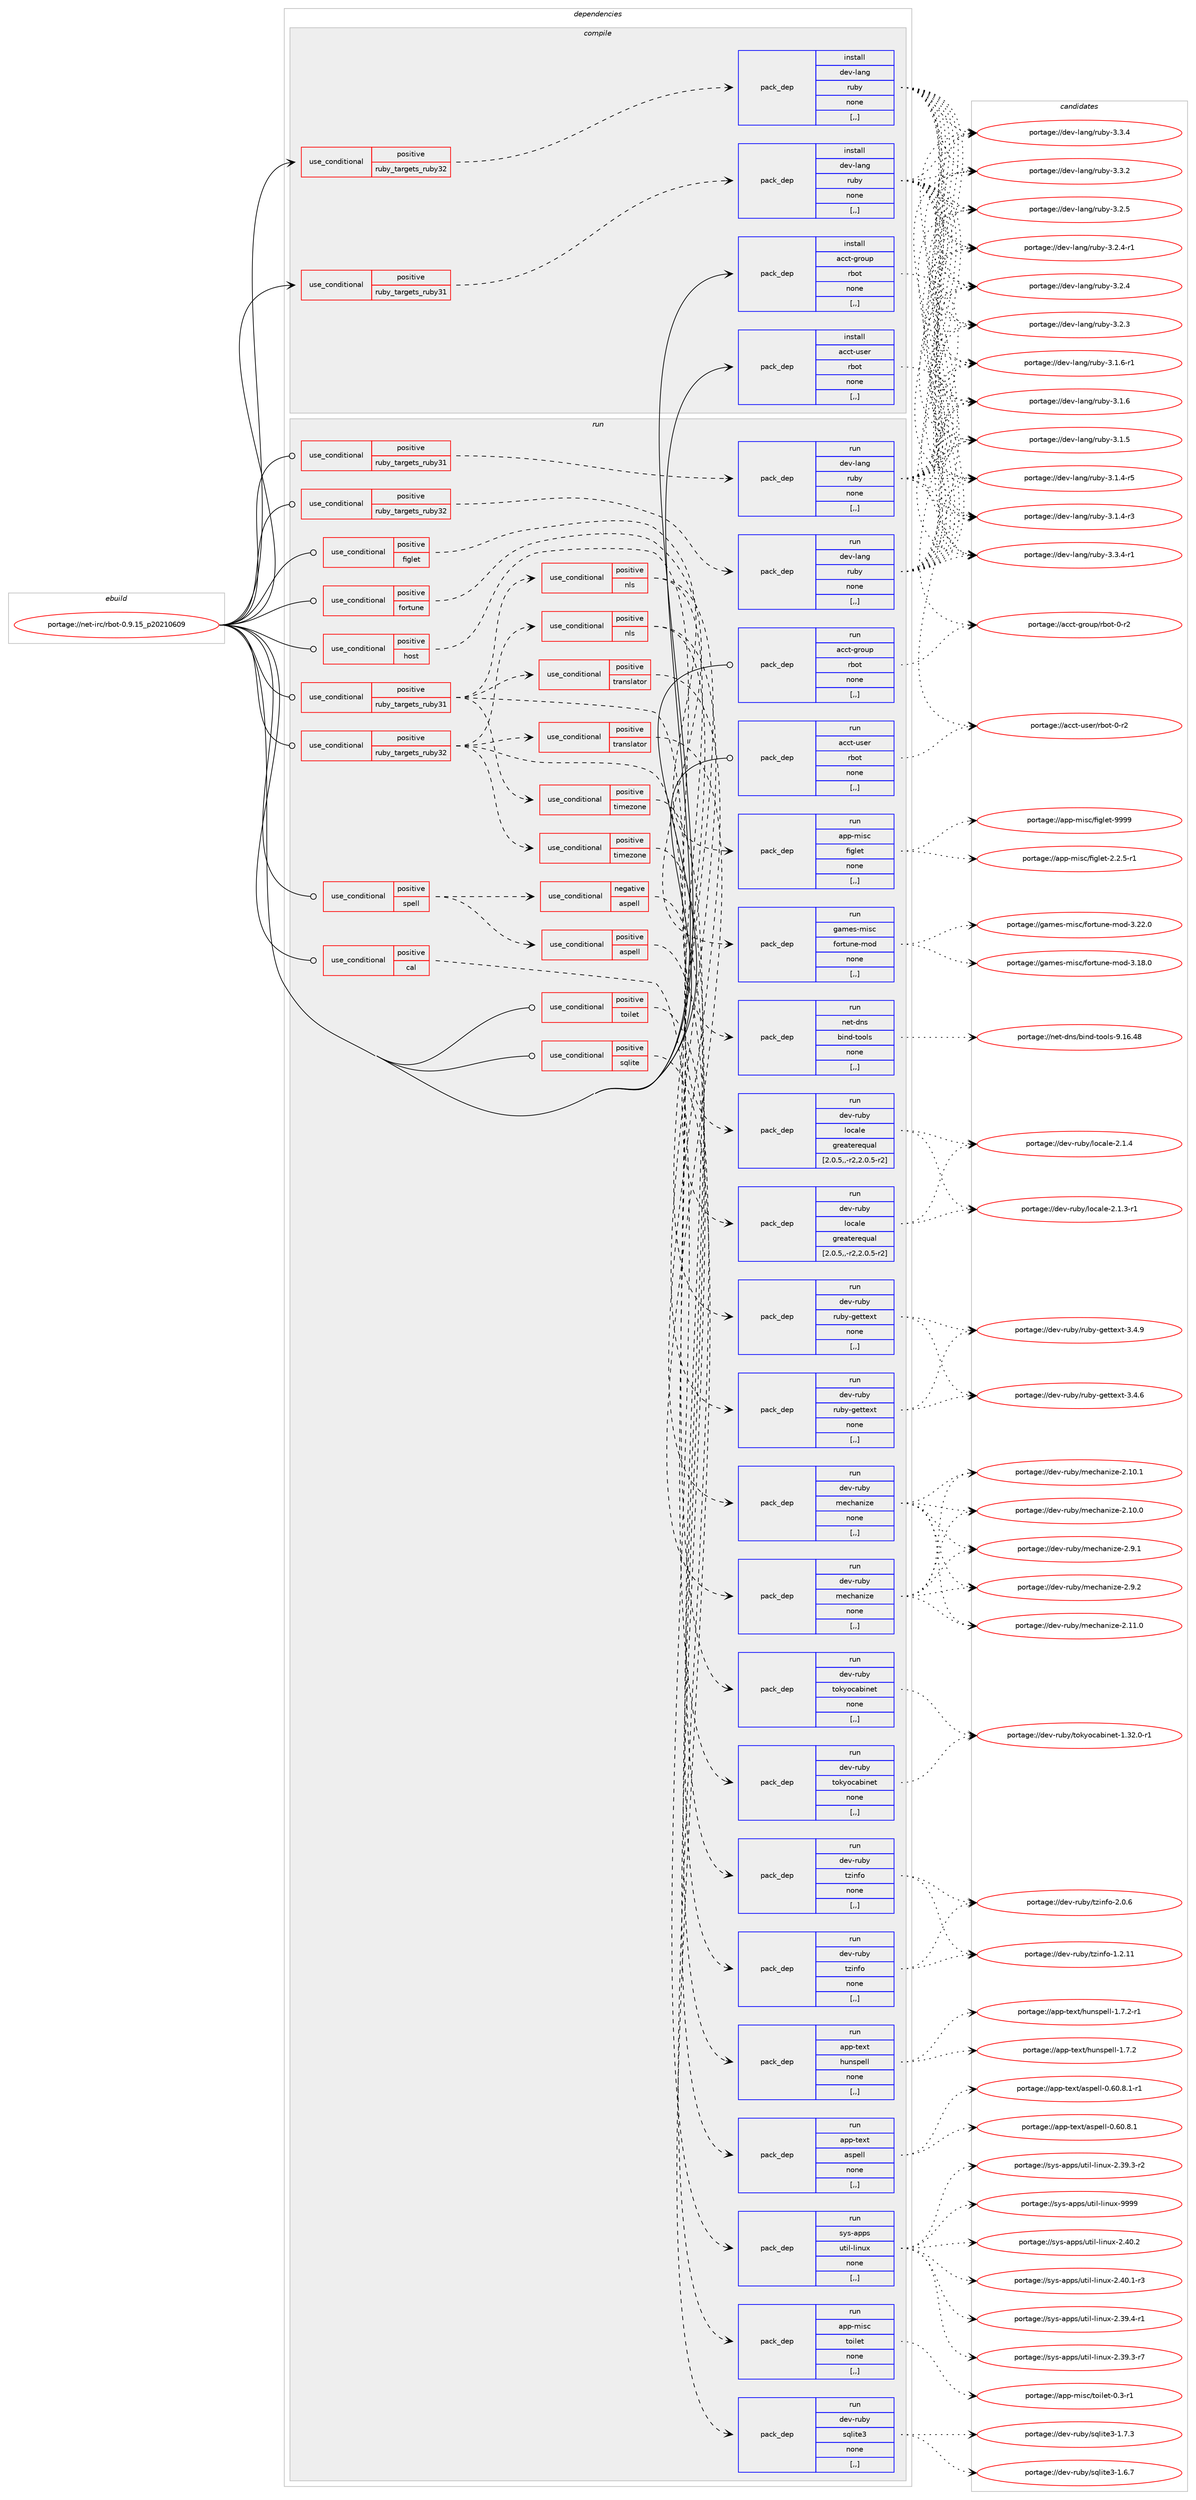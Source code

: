 digraph prolog {

# *************
# Graph options
# *************

newrank=true;
concentrate=true;
compound=true;
graph [rankdir=LR,fontname=Helvetica,fontsize=10,ranksep=1.5];#, ranksep=2.5, nodesep=0.2];
edge  [arrowhead=vee];
node  [fontname=Helvetica,fontsize=10];

# **********
# The ebuild
# **********

subgraph cluster_leftcol {
color=gray;
label=<<i>ebuild</i>>;
id [label="portage://net-irc/rbot-0.9.15_p20210609", color=red, width=4, href="../net-irc/rbot-0.9.15_p20210609.svg"];
}

# ****************
# The dependencies
# ****************

subgraph cluster_midcol {
color=gray;
label=<<i>dependencies</i>>;
subgraph cluster_compile {
fillcolor="#eeeeee";
style=filled;
label=<<i>compile</i>>;
subgraph cond92748 {
dependency356652 [label=<<TABLE BORDER="0" CELLBORDER="1" CELLSPACING="0" CELLPADDING="4"><TR><TD ROWSPAN="3" CELLPADDING="10">use_conditional</TD></TR><TR><TD>positive</TD></TR><TR><TD>ruby_targets_ruby31</TD></TR></TABLE>>, shape=none, color=red];
subgraph pack261275 {
dependency356653 [label=<<TABLE BORDER="0" CELLBORDER="1" CELLSPACING="0" CELLPADDING="4" WIDTH="220"><TR><TD ROWSPAN="6" CELLPADDING="30">pack_dep</TD></TR><TR><TD WIDTH="110">install</TD></TR><TR><TD>dev-lang</TD></TR><TR><TD>ruby</TD></TR><TR><TD>none</TD></TR><TR><TD>[,,]</TD></TR></TABLE>>, shape=none, color=blue];
}
dependency356652:e -> dependency356653:w [weight=20,style="dashed",arrowhead="vee"];
}
id:e -> dependency356652:w [weight=20,style="solid",arrowhead="vee"];
subgraph cond92749 {
dependency356654 [label=<<TABLE BORDER="0" CELLBORDER="1" CELLSPACING="0" CELLPADDING="4"><TR><TD ROWSPAN="3" CELLPADDING="10">use_conditional</TD></TR><TR><TD>positive</TD></TR><TR><TD>ruby_targets_ruby32</TD></TR></TABLE>>, shape=none, color=red];
subgraph pack261276 {
dependency356655 [label=<<TABLE BORDER="0" CELLBORDER="1" CELLSPACING="0" CELLPADDING="4" WIDTH="220"><TR><TD ROWSPAN="6" CELLPADDING="30">pack_dep</TD></TR><TR><TD WIDTH="110">install</TD></TR><TR><TD>dev-lang</TD></TR><TR><TD>ruby</TD></TR><TR><TD>none</TD></TR><TR><TD>[,,]</TD></TR></TABLE>>, shape=none, color=blue];
}
dependency356654:e -> dependency356655:w [weight=20,style="dashed",arrowhead="vee"];
}
id:e -> dependency356654:w [weight=20,style="solid",arrowhead="vee"];
subgraph pack261277 {
dependency356656 [label=<<TABLE BORDER="0" CELLBORDER="1" CELLSPACING="0" CELLPADDING="4" WIDTH="220"><TR><TD ROWSPAN="6" CELLPADDING="30">pack_dep</TD></TR><TR><TD WIDTH="110">install</TD></TR><TR><TD>acct-group</TD></TR><TR><TD>rbot</TD></TR><TR><TD>none</TD></TR><TR><TD>[,,]</TD></TR></TABLE>>, shape=none, color=blue];
}
id:e -> dependency356656:w [weight=20,style="solid",arrowhead="vee"];
subgraph pack261278 {
dependency356657 [label=<<TABLE BORDER="0" CELLBORDER="1" CELLSPACING="0" CELLPADDING="4" WIDTH="220"><TR><TD ROWSPAN="6" CELLPADDING="30">pack_dep</TD></TR><TR><TD WIDTH="110">install</TD></TR><TR><TD>acct-user</TD></TR><TR><TD>rbot</TD></TR><TR><TD>none</TD></TR><TR><TD>[,,]</TD></TR></TABLE>>, shape=none, color=blue];
}
id:e -> dependency356657:w [weight=20,style="solid",arrowhead="vee"];
}
subgraph cluster_compileandrun {
fillcolor="#eeeeee";
style=filled;
label=<<i>compile and run</i>>;
}
subgraph cluster_run {
fillcolor="#eeeeee";
style=filled;
label=<<i>run</i>>;
subgraph cond92750 {
dependency356658 [label=<<TABLE BORDER="0" CELLBORDER="1" CELLSPACING="0" CELLPADDING="4"><TR><TD ROWSPAN="3" CELLPADDING="10">use_conditional</TD></TR><TR><TD>positive</TD></TR><TR><TD>cal</TD></TR></TABLE>>, shape=none, color=red];
subgraph pack261279 {
dependency356659 [label=<<TABLE BORDER="0" CELLBORDER="1" CELLSPACING="0" CELLPADDING="4" WIDTH="220"><TR><TD ROWSPAN="6" CELLPADDING="30">pack_dep</TD></TR><TR><TD WIDTH="110">run</TD></TR><TR><TD>sys-apps</TD></TR><TR><TD>util-linux</TD></TR><TR><TD>none</TD></TR><TR><TD>[,,]</TD></TR></TABLE>>, shape=none, color=blue];
}
dependency356658:e -> dependency356659:w [weight=20,style="dashed",arrowhead="vee"];
}
id:e -> dependency356658:w [weight=20,style="solid",arrowhead="odot"];
subgraph cond92751 {
dependency356660 [label=<<TABLE BORDER="0" CELLBORDER="1" CELLSPACING="0" CELLPADDING="4"><TR><TD ROWSPAN="3" CELLPADDING="10">use_conditional</TD></TR><TR><TD>positive</TD></TR><TR><TD>figlet</TD></TR></TABLE>>, shape=none, color=red];
subgraph pack261280 {
dependency356661 [label=<<TABLE BORDER="0" CELLBORDER="1" CELLSPACING="0" CELLPADDING="4" WIDTH="220"><TR><TD ROWSPAN="6" CELLPADDING="30">pack_dep</TD></TR><TR><TD WIDTH="110">run</TD></TR><TR><TD>app-misc</TD></TR><TR><TD>figlet</TD></TR><TR><TD>none</TD></TR><TR><TD>[,,]</TD></TR></TABLE>>, shape=none, color=blue];
}
dependency356660:e -> dependency356661:w [weight=20,style="dashed",arrowhead="vee"];
}
id:e -> dependency356660:w [weight=20,style="solid",arrowhead="odot"];
subgraph cond92752 {
dependency356662 [label=<<TABLE BORDER="0" CELLBORDER="1" CELLSPACING="0" CELLPADDING="4"><TR><TD ROWSPAN="3" CELLPADDING="10">use_conditional</TD></TR><TR><TD>positive</TD></TR><TR><TD>fortune</TD></TR></TABLE>>, shape=none, color=red];
subgraph pack261281 {
dependency356663 [label=<<TABLE BORDER="0" CELLBORDER="1" CELLSPACING="0" CELLPADDING="4" WIDTH="220"><TR><TD ROWSPAN="6" CELLPADDING="30">pack_dep</TD></TR><TR><TD WIDTH="110">run</TD></TR><TR><TD>games-misc</TD></TR><TR><TD>fortune-mod</TD></TR><TR><TD>none</TD></TR><TR><TD>[,,]</TD></TR></TABLE>>, shape=none, color=blue];
}
dependency356662:e -> dependency356663:w [weight=20,style="dashed",arrowhead="vee"];
}
id:e -> dependency356662:w [weight=20,style="solid",arrowhead="odot"];
subgraph cond92753 {
dependency356664 [label=<<TABLE BORDER="0" CELLBORDER="1" CELLSPACING="0" CELLPADDING="4"><TR><TD ROWSPAN="3" CELLPADDING="10">use_conditional</TD></TR><TR><TD>positive</TD></TR><TR><TD>host</TD></TR></TABLE>>, shape=none, color=red];
subgraph pack261282 {
dependency356665 [label=<<TABLE BORDER="0" CELLBORDER="1" CELLSPACING="0" CELLPADDING="4" WIDTH="220"><TR><TD ROWSPAN="6" CELLPADDING="30">pack_dep</TD></TR><TR><TD WIDTH="110">run</TD></TR><TR><TD>net-dns</TD></TR><TR><TD>bind-tools</TD></TR><TR><TD>none</TD></TR><TR><TD>[,,]</TD></TR></TABLE>>, shape=none, color=blue];
}
dependency356664:e -> dependency356665:w [weight=20,style="dashed",arrowhead="vee"];
}
id:e -> dependency356664:w [weight=20,style="solid",arrowhead="odot"];
subgraph cond92754 {
dependency356666 [label=<<TABLE BORDER="0" CELLBORDER="1" CELLSPACING="0" CELLPADDING="4"><TR><TD ROWSPAN="3" CELLPADDING="10">use_conditional</TD></TR><TR><TD>positive</TD></TR><TR><TD>ruby_targets_ruby31</TD></TR></TABLE>>, shape=none, color=red];
subgraph pack261283 {
dependency356667 [label=<<TABLE BORDER="0" CELLBORDER="1" CELLSPACING="0" CELLPADDING="4" WIDTH="220"><TR><TD ROWSPAN="6" CELLPADDING="30">pack_dep</TD></TR><TR><TD WIDTH="110">run</TD></TR><TR><TD>dev-lang</TD></TR><TR><TD>ruby</TD></TR><TR><TD>none</TD></TR><TR><TD>[,,]</TD></TR></TABLE>>, shape=none, color=blue];
}
dependency356666:e -> dependency356667:w [weight=20,style="dashed",arrowhead="vee"];
}
id:e -> dependency356666:w [weight=20,style="solid",arrowhead="odot"];
subgraph cond92755 {
dependency356668 [label=<<TABLE BORDER="0" CELLBORDER="1" CELLSPACING="0" CELLPADDING="4"><TR><TD ROWSPAN="3" CELLPADDING="10">use_conditional</TD></TR><TR><TD>positive</TD></TR><TR><TD>ruby_targets_ruby31</TD></TR></TABLE>>, shape=none, color=red];
subgraph pack261284 {
dependency356669 [label=<<TABLE BORDER="0" CELLBORDER="1" CELLSPACING="0" CELLPADDING="4" WIDTH="220"><TR><TD ROWSPAN="6" CELLPADDING="30">pack_dep</TD></TR><TR><TD WIDTH="110">run</TD></TR><TR><TD>dev-ruby</TD></TR><TR><TD>tokyocabinet</TD></TR><TR><TD>none</TD></TR><TR><TD>[,,]</TD></TR></TABLE>>, shape=none, color=blue];
}
dependency356668:e -> dependency356669:w [weight=20,style="dashed",arrowhead="vee"];
subgraph cond92756 {
dependency356670 [label=<<TABLE BORDER="0" CELLBORDER="1" CELLSPACING="0" CELLPADDING="4"><TR><TD ROWSPAN="3" CELLPADDING="10">use_conditional</TD></TR><TR><TD>positive</TD></TR><TR><TD>timezone</TD></TR></TABLE>>, shape=none, color=red];
subgraph pack261285 {
dependency356671 [label=<<TABLE BORDER="0" CELLBORDER="1" CELLSPACING="0" CELLPADDING="4" WIDTH="220"><TR><TD ROWSPAN="6" CELLPADDING="30">pack_dep</TD></TR><TR><TD WIDTH="110">run</TD></TR><TR><TD>dev-ruby</TD></TR><TR><TD>tzinfo</TD></TR><TR><TD>none</TD></TR><TR><TD>[,,]</TD></TR></TABLE>>, shape=none, color=blue];
}
dependency356670:e -> dependency356671:w [weight=20,style="dashed",arrowhead="vee"];
}
dependency356668:e -> dependency356670:w [weight=20,style="dashed",arrowhead="vee"];
subgraph cond92757 {
dependency356672 [label=<<TABLE BORDER="0" CELLBORDER="1" CELLSPACING="0" CELLPADDING="4"><TR><TD ROWSPAN="3" CELLPADDING="10">use_conditional</TD></TR><TR><TD>positive</TD></TR><TR><TD>translator</TD></TR></TABLE>>, shape=none, color=red];
subgraph pack261286 {
dependency356673 [label=<<TABLE BORDER="0" CELLBORDER="1" CELLSPACING="0" CELLPADDING="4" WIDTH="220"><TR><TD ROWSPAN="6" CELLPADDING="30">pack_dep</TD></TR><TR><TD WIDTH="110">run</TD></TR><TR><TD>dev-ruby</TD></TR><TR><TD>mechanize</TD></TR><TR><TD>none</TD></TR><TR><TD>[,,]</TD></TR></TABLE>>, shape=none, color=blue];
}
dependency356672:e -> dependency356673:w [weight=20,style="dashed",arrowhead="vee"];
}
dependency356668:e -> dependency356672:w [weight=20,style="dashed",arrowhead="vee"];
subgraph cond92758 {
dependency356674 [label=<<TABLE BORDER="0" CELLBORDER="1" CELLSPACING="0" CELLPADDING="4"><TR><TD ROWSPAN="3" CELLPADDING="10">use_conditional</TD></TR><TR><TD>positive</TD></TR><TR><TD>nls</TD></TR></TABLE>>, shape=none, color=red];
subgraph pack261287 {
dependency356675 [label=<<TABLE BORDER="0" CELLBORDER="1" CELLSPACING="0" CELLPADDING="4" WIDTH="220"><TR><TD ROWSPAN="6" CELLPADDING="30">pack_dep</TD></TR><TR><TD WIDTH="110">run</TD></TR><TR><TD>dev-ruby</TD></TR><TR><TD>ruby-gettext</TD></TR><TR><TD>none</TD></TR><TR><TD>[,,]</TD></TR></TABLE>>, shape=none, color=blue];
}
dependency356674:e -> dependency356675:w [weight=20,style="dashed",arrowhead="vee"];
subgraph pack261288 {
dependency356676 [label=<<TABLE BORDER="0" CELLBORDER="1" CELLSPACING="0" CELLPADDING="4" WIDTH="220"><TR><TD ROWSPAN="6" CELLPADDING="30">pack_dep</TD></TR><TR><TD WIDTH="110">run</TD></TR><TR><TD>dev-ruby</TD></TR><TR><TD>locale</TD></TR><TR><TD>greaterequal</TD></TR><TR><TD>[2.0.5,,-r2,2.0.5-r2]</TD></TR></TABLE>>, shape=none, color=blue];
}
dependency356674:e -> dependency356676:w [weight=20,style="dashed",arrowhead="vee"];
}
dependency356668:e -> dependency356674:w [weight=20,style="dashed",arrowhead="vee"];
}
id:e -> dependency356668:w [weight=20,style="solid",arrowhead="odot"];
subgraph cond92759 {
dependency356677 [label=<<TABLE BORDER="0" CELLBORDER="1" CELLSPACING="0" CELLPADDING="4"><TR><TD ROWSPAN="3" CELLPADDING="10">use_conditional</TD></TR><TR><TD>positive</TD></TR><TR><TD>ruby_targets_ruby32</TD></TR></TABLE>>, shape=none, color=red];
subgraph pack261289 {
dependency356678 [label=<<TABLE BORDER="0" CELLBORDER="1" CELLSPACING="0" CELLPADDING="4" WIDTH="220"><TR><TD ROWSPAN="6" CELLPADDING="30">pack_dep</TD></TR><TR><TD WIDTH="110">run</TD></TR><TR><TD>dev-lang</TD></TR><TR><TD>ruby</TD></TR><TR><TD>none</TD></TR><TR><TD>[,,]</TD></TR></TABLE>>, shape=none, color=blue];
}
dependency356677:e -> dependency356678:w [weight=20,style="dashed",arrowhead="vee"];
}
id:e -> dependency356677:w [weight=20,style="solid",arrowhead="odot"];
subgraph cond92760 {
dependency356679 [label=<<TABLE BORDER="0" CELLBORDER="1" CELLSPACING="0" CELLPADDING="4"><TR><TD ROWSPAN="3" CELLPADDING="10">use_conditional</TD></TR><TR><TD>positive</TD></TR><TR><TD>ruby_targets_ruby32</TD></TR></TABLE>>, shape=none, color=red];
subgraph pack261290 {
dependency356680 [label=<<TABLE BORDER="0" CELLBORDER="1" CELLSPACING="0" CELLPADDING="4" WIDTH="220"><TR><TD ROWSPAN="6" CELLPADDING="30">pack_dep</TD></TR><TR><TD WIDTH="110">run</TD></TR><TR><TD>dev-ruby</TD></TR><TR><TD>tokyocabinet</TD></TR><TR><TD>none</TD></TR><TR><TD>[,,]</TD></TR></TABLE>>, shape=none, color=blue];
}
dependency356679:e -> dependency356680:w [weight=20,style="dashed",arrowhead="vee"];
subgraph cond92761 {
dependency356681 [label=<<TABLE BORDER="0" CELLBORDER="1" CELLSPACING="0" CELLPADDING="4"><TR><TD ROWSPAN="3" CELLPADDING="10">use_conditional</TD></TR><TR><TD>positive</TD></TR><TR><TD>timezone</TD></TR></TABLE>>, shape=none, color=red];
subgraph pack261291 {
dependency356682 [label=<<TABLE BORDER="0" CELLBORDER="1" CELLSPACING="0" CELLPADDING="4" WIDTH="220"><TR><TD ROWSPAN="6" CELLPADDING="30">pack_dep</TD></TR><TR><TD WIDTH="110">run</TD></TR><TR><TD>dev-ruby</TD></TR><TR><TD>tzinfo</TD></TR><TR><TD>none</TD></TR><TR><TD>[,,]</TD></TR></TABLE>>, shape=none, color=blue];
}
dependency356681:e -> dependency356682:w [weight=20,style="dashed",arrowhead="vee"];
}
dependency356679:e -> dependency356681:w [weight=20,style="dashed",arrowhead="vee"];
subgraph cond92762 {
dependency356683 [label=<<TABLE BORDER="0" CELLBORDER="1" CELLSPACING="0" CELLPADDING="4"><TR><TD ROWSPAN="3" CELLPADDING="10">use_conditional</TD></TR><TR><TD>positive</TD></TR><TR><TD>translator</TD></TR></TABLE>>, shape=none, color=red];
subgraph pack261292 {
dependency356684 [label=<<TABLE BORDER="0" CELLBORDER="1" CELLSPACING="0" CELLPADDING="4" WIDTH="220"><TR><TD ROWSPAN="6" CELLPADDING="30">pack_dep</TD></TR><TR><TD WIDTH="110">run</TD></TR><TR><TD>dev-ruby</TD></TR><TR><TD>mechanize</TD></TR><TR><TD>none</TD></TR><TR><TD>[,,]</TD></TR></TABLE>>, shape=none, color=blue];
}
dependency356683:e -> dependency356684:w [weight=20,style="dashed",arrowhead="vee"];
}
dependency356679:e -> dependency356683:w [weight=20,style="dashed",arrowhead="vee"];
subgraph cond92763 {
dependency356685 [label=<<TABLE BORDER="0" CELLBORDER="1" CELLSPACING="0" CELLPADDING="4"><TR><TD ROWSPAN="3" CELLPADDING="10">use_conditional</TD></TR><TR><TD>positive</TD></TR><TR><TD>nls</TD></TR></TABLE>>, shape=none, color=red];
subgraph pack261293 {
dependency356686 [label=<<TABLE BORDER="0" CELLBORDER="1" CELLSPACING="0" CELLPADDING="4" WIDTH="220"><TR><TD ROWSPAN="6" CELLPADDING="30">pack_dep</TD></TR><TR><TD WIDTH="110">run</TD></TR><TR><TD>dev-ruby</TD></TR><TR><TD>ruby-gettext</TD></TR><TR><TD>none</TD></TR><TR><TD>[,,]</TD></TR></TABLE>>, shape=none, color=blue];
}
dependency356685:e -> dependency356686:w [weight=20,style="dashed",arrowhead="vee"];
subgraph pack261294 {
dependency356687 [label=<<TABLE BORDER="0" CELLBORDER="1" CELLSPACING="0" CELLPADDING="4" WIDTH="220"><TR><TD ROWSPAN="6" CELLPADDING="30">pack_dep</TD></TR><TR><TD WIDTH="110">run</TD></TR><TR><TD>dev-ruby</TD></TR><TR><TD>locale</TD></TR><TR><TD>greaterequal</TD></TR><TR><TD>[2.0.5,,-r2,2.0.5-r2]</TD></TR></TABLE>>, shape=none, color=blue];
}
dependency356685:e -> dependency356687:w [weight=20,style="dashed",arrowhead="vee"];
}
dependency356679:e -> dependency356685:w [weight=20,style="dashed",arrowhead="vee"];
}
id:e -> dependency356679:w [weight=20,style="solid",arrowhead="odot"];
subgraph cond92764 {
dependency356688 [label=<<TABLE BORDER="0" CELLBORDER="1" CELLSPACING="0" CELLPADDING="4"><TR><TD ROWSPAN="3" CELLPADDING="10">use_conditional</TD></TR><TR><TD>positive</TD></TR><TR><TD>spell</TD></TR></TABLE>>, shape=none, color=red];
subgraph cond92765 {
dependency356689 [label=<<TABLE BORDER="0" CELLBORDER="1" CELLSPACING="0" CELLPADDING="4"><TR><TD ROWSPAN="3" CELLPADDING="10">use_conditional</TD></TR><TR><TD>positive</TD></TR><TR><TD>aspell</TD></TR></TABLE>>, shape=none, color=red];
subgraph pack261295 {
dependency356690 [label=<<TABLE BORDER="0" CELLBORDER="1" CELLSPACING="0" CELLPADDING="4" WIDTH="220"><TR><TD ROWSPAN="6" CELLPADDING="30">pack_dep</TD></TR><TR><TD WIDTH="110">run</TD></TR><TR><TD>app-text</TD></TR><TR><TD>aspell</TD></TR><TR><TD>none</TD></TR><TR><TD>[,,]</TD></TR></TABLE>>, shape=none, color=blue];
}
dependency356689:e -> dependency356690:w [weight=20,style="dashed",arrowhead="vee"];
}
dependency356688:e -> dependency356689:w [weight=20,style="dashed",arrowhead="vee"];
subgraph cond92766 {
dependency356691 [label=<<TABLE BORDER="0" CELLBORDER="1" CELLSPACING="0" CELLPADDING="4"><TR><TD ROWSPAN="3" CELLPADDING="10">use_conditional</TD></TR><TR><TD>negative</TD></TR><TR><TD>aspell</TD></TR></TABLE>>, shape=none, color=red];
subgraph pack261296 {
dependency356692 [label=<<TABLE BORDER="0" CELLBORDER="1" CELLSPACING="0" CELLPADDING="4" WIDTH="220"><TR><TD ROWSPAN="6" CELLPADDING="30">pack_dep</TD></TR><TR><TD WIDTH="110">run</TD></TR><TR><TD>app-text</TD></TR><TR><TD>hunspell</TD></TR><TR><TD>none</TD></TR><TR><TD>[,,]</TD></TR></TABLE>>, shape=none, color=blue];
}
dependency356691:e -> dependency356692:w [weight=20,style="dashed",arrowhead="vee"];
}
dependency356688:e -> dependency356691:w [weight=20,style="dashed",arrowhead="vee"];
}
id:e -> dependency356688:w [weight=20,style="solid",arrowhead="odot"];
subgraph cond92767 {
dependency356693 [label=<<TABLE BORDER="0" CELLBORDER="1" CELLSPACING="0" CELLPADDING="4"><TR><TD ROWSPAN="3" CELLPADDING="10">use_conditional</TD></TR><TR><TD>positive</TD></TR><TR><TD>sqlite</TD></TR></TABLE>>, shape=none, color=red];
subgraph pack261297 {
dependency356694 [label=<<TABLE BORDER="0" CELLBORDER="1" CELLSPACING="0" CELLPADDING="4" WIDTH="220"><TR><TD ROWSPAN="6" CELLPADDING="30">pack_dep</TD></TR><TR><TD WIDTH="110">run</TD></TR><TR><TD>dev-ruby</TD></TR><TR><TD>sqlite3</TD></TR><TR><TD>none</TD></TR><TR><TD>[,,]</TD></TR></TABLE>>, shape=none, color=blue];
}
dependency356693:e -> dependency356694:w [weight=20,style="dashed",arrowhead="vee"];
}
id:e -> dependency356693:w [weight=20,style="solid",arrowhead="odot"];
subgraph cond92768 {
dependency356695 [label=<<TABLE BORDER="0" CELLBORDER="1" CELLSPACING="0" CELLPADDING="4"><TR><TD ROWSPAN="3" CELLPADDING="10">use_conditional</TD></TR><TR><TD>positive</TD></TR><TR><TD>toilet</TD></TR></TABLE>>, shape=none, color=red];
subgraph pack261298 {
dependency356696 [label=<<TABLE BORDER="0" CELLBORDER="1" CELLSPACING="0" CELLPADDING="4" WIDTH="220"><TR><TD ROWSPAN="6" CELLPADDING="30">pack_dep</TD></TR><TR><TD WIDTH="110">run</TD></TR><TR><TD>app-misc</TD></TR><TR><TD>toilet</TD></TR><TR><TD>none</TD></TR><TR><TD>[,,]</TD></TR></TABLE>>, shape=none, color=blue];
}
dependency356695:e -> dependency356696:w [weight=20,style="dashed",arrowhead="vee"];
}
id:e -> dependency356695:w [weight=20,style="solid",arrowhead="odot"];
subgraph pack261299 {
dependency356697 [label=<<TABLE BORDER="0" CELLBORDER="1" CELLSPACING="0" CELLPADDING="4" WIDTH="220"><TR><TD ROWSPAN="6" CELLPADDING="30">pack_dep</TD></TR><TR><TD WIDTH="110">run</TD></TR><TR><TD>acct-group</TD></TR><TR><TD>rbot</TD></TR><TR><TD>none</TD></TR><TR><TD>[,,]</TD></TR></TABLE>>, shape=none, color=blue];
}
id:e -> dependency356697:w [weight=20,style="solid",arrowhead="odot"];
subgraph pack261300 {
dependency356698 [label=<<TABLE BORDER="0" CELLBORDER="1" CELLSPACING="0" CELLPADDING="4" WIDTH="220"><TR><TD ROWSPAN="6" CELLPADDING="30">pack_dep</TD></TR><TR><TD WIDTH="110">run</TD></TR><TR><TD>acct-user</TD></TR><TR><TD>rbot</TD></TR><TR><TD>none</TD></TR><TR><TD>[,,]</TD></TR></TABLE>>, shape=none, color=blue];
}
id:e -> dependency356698:w [weight=20,style="solid",arrowhead="odot"];
}
}

# **************
# The candidates
# **************

subgraph cluster_choices {
rank=same;
color=gray;
label=<<i>candidates</i>>;

subgraph choice261275 {
color=black;
nodesep=1;
choice100101118451089711010347114117981214551465146524511449 [label="portage://dev-lang/ruby-3.3.4-r1", color=red, width=4,href="../dev-lang/ruby-3.3.4-r1.svg"];
choice10010111845108971101034711411798121455146514652 [label="portage://dev-lang/ruby-3.3.4", color=red, width=4,href="../dev-lang/ruby-3.3.4.svg"];
choice10010111845108971101034711411798121455146514650 [label="portage://dev-lang/ruby-3.3.2", color=red, width=4,href="../dev-lang/ruby-3.3.2.svg"];
choice10010111845108971101034711411798121455146504653 [label="portage://dev-lang/ruby-3.2.5", color=red, width=4,href="../dev-lang/ruby-3.2.5.svg"];
choice100101118451089711010347114117981214551465046524511449 [label="portage://dev-lang/ruby-3.2.4-r1", color=red, width=4,href="../dev-lang/ruby-3.2.4-r1.svg"];
choice10010111845108971101034711411798121455146504652 [label="portage://dev-lang/ruby-3.2.4", color=red, width=4,href="../dev-lang/ruby-3.2.4.svg"];
choice10010111845108971101034711411798121455146504651 [label="portage://dev-lang/ruby-3.2.3", color=red, width=4,href="../dev-lang/ruby-3.2.3.svg"];
choice100101118451089711010347114117981214551464946544511449 [label="portage://dev-lang/ruby-3.1.6-r1", color=red, width=4,href="../dev-lang/ruby-3.1.6-r1.svg"];
choice10010111845108971101034711411798121455146494654 [label="portage://dev-lang/ruby-3.1.6", color=red, width=4,href="../dev-lang/ruby-3.1.6.svg"];
choice10010111845108971101034711411798121455146494653 [label="portage://dev-lang/ruby-3.1.5", color=red, width=4,href="../dev-lang/ruby-3.1.5.svg"];
choice100101118451089711010347114117981214551464946524511453 [label="portage://dev-lang/ruby-3.1.4-r5", color=red, width=4,href="../dev-lang/ruby-3.1.4-r5.svg"];
choice100101118451089711010347114117981214551464946524511451 [label="portage://dev-lang/ruby-3.1.4-r3", color=red, width=4,href="../dev-lang/ruby-3.1.4-r3.svg"];
dependency356653:e -> choice100101118451089711010347114117981214551465146524511449:w [style=dotted,weight="100"];
dependency356653:e -> choice10010111845108971101034711411798121455146514652:w [style=dotted,weight="100"];
dependency356653:e -> choice10010111845108971101034711411798121455146514650:w [style=dotted,weight="100"];
dependency356653:e -> choice10010111845108971101034711411798121455146504653:w [style=dotted,weight="100"];
dependency356653:e -> choice100101118451089711010347114117981214551465046524511449:w [style=dotted,weight="100"];
dependency356653:e -> choice10010111845108971101034711411798121455146504652:w [style=dotted,weight="100"];
dependency356653:e -> choice10010111845108971101034711411798121455146504651:w [style=dotted,weight="100"];
dependency356653:e -> choice100101118451089711010347114117981214551464946544511449:w [style=dotted,weight="100"];
dependency356653:e -> choice10010111845108971101034711411798121455146494654:w [style=dotted,weight="100"];
dependency356653:e -> choice10010111845108971101034711411798121455146494653:w [style=dotted,weight="100"];
dependency356653:e -> choice100101118451089711010347114117981214551464946524511453:w [style=dotted,weight="100"];
dependency356653:e -> choice100101118451089711010347114117981214551464946524511451:w [style=dotted,weight="100"];
}
subgraph choice261276 {
color=black;
nodesep=1;
choice100101118451089711010347114117981214551465146524511449 [label="portage://dev-lang/ruby-3.3.4-r1", color=red, width=4,href="../dev-lang/ruby-3.3.4-r1.svg"];
choice10010111845108971101034711411798121455146514652 [label="portage://dev-lang/ruby-3.3.4", color=red, width=4,href="../dev-lang/ruby-3.3.4.svg"];
choice10010111845108971101034711411798121455146514650 [label="portage://dev-lang/ruby-3.3.2", color=red, width=4,href="../dev-lang/ruby-3.3.2.svg"];
choice10010111845108971101034711411798121455146504653 [label="portage://dev-lang/ruby-3.2.5", color=red, width=4,href="../dev-lang/ruby-3.2.5.svg"];
choice100101118451089711010347114117981214551465046524511449 [label="portage://dev-lang/ruby-3.2.4-r1", color=red, width=4,href="../dev-lang/ruby-3.2.4-r1.svg"];
choice10010111845108971101034711411798121455146504652 [label="portage://dev-lang/ruby-3.2.4", color=red, width=4,href="../dev-lang/ruby-3.2.4.svg"];
choice10010111845108971101034711411798121455146504651 [label="portage://dev-lang/ruby-3.2.3", color=red, width=4,href="../dev-lang/ruby-3.2.3.svg"];
choice100101118451089711010347114117981214551464946544511449 [label="portage://dev-lang/ruby-3.1.6-r1", color=red, width=4,href="../dev-lang/ruby-3.1.6-r1.svg"];
choice10010111845108971101034711411798121455146494654 [label="portage://dev-lang/ruby-3.1.6", color=red, width=4,href="../dev-lang/ruby-3.1.6.svg"];
choice10010111845108971101034711411798121455146494653 [label="portage://dev-lang/ruby-3.1.5", color=red, width=4,href="../dev-lang/ruby-3.1.5.svg"];
choice100101118451089711010347114117981214551464946524511453 [label="portage://dev-lang/ruby-3.1.4-r5", color=red, width=4,href="../dev-lang/ruby-3.1.4-r5.svg"];
choice100101118451089711010347114117981214551464946524511451 [label="portage://dev-lang/ruby-3.1.4-r3", color=red, width=4,href="../dev-lang/ruby-3.1.4-r3.svg"];
dependency356655:e -> choice100101118451089711010347114117981214551465146524511449:w [style=dotted,weight="100"];
dependency356655:e -> choice10010111845108971101034711411798121455146514652:w [style=dotted,weight="100"];
dependency356655:e -> choice10010111845108971101034711411798121455146514650:w [style=dotted,weight="100"];
dependency356655:e -> choice10010111845108971101034711411798121455146504653:w [style=dotted,weight="100"];
dependency356655:e -> choice100101118451089711010347114117981214551465046524511449:w [style=dotted,weight="100"];
dependency356655:e -> choice10010111845108971101034711411798121455146504652:w [style=dotted,weight="100"];
dependency356655:e -> choice10010111845108971101034711411798121455146504651:w [style=dotted,weight="100"];
dependency356655:e -> choice100101118451089711010347114117981214551464946544511449:w [style=dotted,weight="100"];
dependency356655:e -> choice10010111845108971101034711411798121455146494654:w [style=dotted,weight="100"];
dependency356655:e -> choice10010111845108971101034711411798121455146494653:w [style=dotted,weight="100"];
dependency356655:e -> choice100101118451089711010347114117981214551464946524511453:w [style=dotted,weight="100"];
dependency356655:e -> choice100101118451089711010347114117981214551464946524511451:w [style=dotted,weight="100"];
}
subgraph choice261277 {
color=black;
nodesep=1;
choice97999911645103114111117112471149811111645484511450 [label="portage://acct-group/rbot-0-r2", color=red, width=4,href="../acct-group/rbot-0-r2.svg"];
dependency356656:e -> choice97999911645103114111117112471149811111645484511450:w [style=dotted,weight="100"];
}
subgraph choice261278 {
color=black;
nodesep=1;
choice97999911645117115101114471149811111645484511450 [label="portage://acct-user/rbot-0-r2", color=red, width=4,href="../acct-user/rbot-0-r2.svg"];
dependency356657:e -> choice97999911645117115101114471149811111645484511450:w [style=dotted,weight="100"];
}
subgraph choice261279 {
color=black;
nodesep=1;
choice115121115459711211211547117116105108451081051101171204557575757 [label="portage://sys-apps/util-linux-9999", color=red, width=4,href="../sys-apps/util-linux-9999.svg"];
choice1151211154597112112115471171161051084510810511011712045504652484650 [label="portage://sys-apps/util-linux-2.40.2", color=red, width=4,href="../sys-apps/util-linux-2.40.2.svg"];
choice11512111545971121121154711711610510845108105110117120455046524846494511451 [label="portage://sys-apps/util-linux-2.40.1-r3", color=red, width=4,href="../sys-apps/util-linux-2.40.1-r3.svg"];
choice11512111545971121121154711711610510845108105110117120455046515746524511449 [label="portage://sys-apps/util-linux-2.39.4-r1", color=red, width=4,href="../sys-apps/util-linux-2.39.4-r1.svg"];
choice11512111545971121121154711711610510845108105110117120455046515746514511455 [label="portage://sys-apps/util-linux-2.39.3-r7", color=red, width=4,href="../sys-apps/util-linux-2.39.3-r7.svg"];
choice11512111545971121121154711711610510845108105110117120455046515746514511450 [label="portage://sys-apps/util-linux-2.39.3-r2", color=red, width=4,href="../sys-apps/util-linux-2.39.3-r2.svg"];
dependency356659:e -> choice115121115459711211211547117116105108451081051101171204557575757:w [style=dotted,weight="100"];
dependency356659:e -> choice1151211154597112112115471171161051084510810511011712045504652484650:w [style=dotted,weight="100"];
dependency356659:e -> choice11512111545971121121154711711610510845108105110117120455046524846494511451:w [style=dotted,weight="100"];
dependency356659:e -> choice11512111545971121121154711711610510845108105110117120455046515746524511449:w [style=dotted,weight="100"];
dependency356659:e -> choice11512111545971121121154711711610510845108105110117120455046515746514511455:w [style=dotted,weight="100"];
dependency356659:e -> choice11512111545971121121154711711610510845108105110117120455046515746514511450:w [style=dotted,weight="100"];
}
subgraph choice261280 {
color=black;
nodesep=1;
choice971121124510910511599471021051031081011164557575757 [label="portage://app-misc/figlet-9999", color=red, width=4,href="../app-misc/figlet-9999.svg"];
choice971121124510910511599471021051031081011164550465046534511449 [label="portage://app-misc/figlet-2.2.5-r1", color=red, width=4,href="../app-misc/figlet-2.2.5-r1.svg"];
dependency356661:e -> choice971121124510910511599471021051031081011164557575757:w [style=dotted,weight="100"];
dependency356661:e -> choice971121124510910511599471021051031081011164550465046534511449:w [style=dotted,weight="100"];
}
subgraph choice261281 {
color=black;
nodesep=1;
choice103971091011154510910511599471021111141161171101014510911110045514650504648 [label="portage://games-misc/fortune-mod-3.22.0", color=red, width=4,href="../games-misc/fortune-mod-3.22.0.svg"];
choice103971091011154510910511599471021111141161171101014510911110045514649564648 [label="portage://games-misc/fortune-mod-3.18.0", color=red, width=4,href="../games-misc/fortune-mod-3.18.0.svg"];
dependency356663:e -> choice103971091011154510910511599471021111141161171101014510911110045514650504648:w [style=dotted,weight="100"];
dependency356663:e -> choice103971091011154510910511599471021111141161171101014510911110045514649564648:w [style=dotted,weight="100"];
}
subgraph choice261282 {
color=black;
nodesep=1;
choice110101116451001101154798105110100451161111111081154557464954465256 [label="portage://net-dns/bind-tools-9.16.48", color=red, width=4,href="../net-dns/bind-tools-9.16.48.svg"];
dependency356665:e -> choice110101116451001101154798105110100451161111111081154557464954465256:w [style=dotted,weight="100"];
}
subgraph choice261283 {
color=black;
nodesep=1;
choice100101118451089711010347114117981214551465146524511449 [label="portage://dev-lang/ruby-3.3.4-r1", color=red, width=4,href="../dev-lang/ruby-3.3.4-r1.svg"];
choice10010111845108971101034711411798121455146514652 [label="portage://dev-lang/ruby-3.3.4", color=red, width=4,href="../dev-lang/ruby-3.3.4.svg"];
choice10010111845108971101034711411798121455146514650 [label="portage://dev-lang/ruby-3.3.2", color=red, width=4,href="../dev-lang/ruby-3.3.2.svg"];
choice10010111845108971101034711411798121455146504653 [label="portage://dev-lang/ruby-3.2.5", color=red, width=4,href="../dev-lang/ruby-3.2.5.svg"];
choice100101118451089711010347114117981214551465046524511449 [label="portage://dev-lang/ruby-3.2.4-r1", color=red, width=4,href="../dev-lang/ruby-3.2.4-r1.svg"];
choice10010111845108971101034711411798121455146504652 [label="portage://dev-lang/ruby-3.2.4", color=red, width=4,href="../dev-lang/ruby-3.2.4.svg"];
choice10010111845108971101034711411798121455146504651 [label="portage://dev-lang/ruby-3.2.3", color=red, width=4,href="../dev-lang/ruby-3.2.3.svg"];
choice100101118451089711010347114117981214551464946544511449 [label="portage://dev-lang/ruby-3.1.6-r1", color=red, width=4,href="../dev-lang/ruby-3.1.6-r1.svg"];
choice10010111845108971101034711411798121455146494654 [label="portage://dev-lang/ruby-3.1.6", color=red, width=4,href="../dev-lang/ruby-3.1.6.svg"];
choice10010111845108971101034711411798121455146494653 [label="portage://dev-lang/ruby-3.1.5", color=red, width=4,href="../dev-lang/ruby-3.1.5.svg"];
choice100101118451089711010347114117981214551464946524511453 [label="portage://dev-lang/ruby-3.1.4-r5", color=red, width=4,href="../dev-lang/ruby-3.1.4-r5.svg"];
choice100101118451089711010347114117981214551464946524511451 [label="portage://dev-lang/ruby-3.1.4-r3", color=red, width=4,href="../dev-lang/ruby-3.1.4-r3.svg"];
dependency356667:e -> choice100101118451089711010347114117981214551465146524511449:w [style=dotted,weight="100"];
dependency356667:e -> choice10010111845108971101034711411798121455146514652:w [style=dotted,weight="100"];
dependency356667:e -> choice10010111845108971101034711411798121455146514650:w [style=dotted,weight="100"];
dependency356667:e -> choice10010111845108971101034711411798121455146504653:w [style=dotted,weight="100"];
dependency356667:e -> choice100101118451089711010347114117981214551465046524511449:w [style=dotted,weight="100"];
dependency356667:e -> choice10010111845108971101034711411798121455146504652:w [style=dotted,weight="100"];
dependency356667:e -> choice10010111845108971101034711411798121455146504651:w [style=dotted,weight="100"];
dependency356667:e -> choice100101118451089711010347114117981214551464946544511449:w [style=dotted,weight="100"];
dependency356667:e -> choice10010111845108971101034711411798121455146494654:w [style=dotted,weight="100"];
dependency356667:e -> choice10010111845108971101034711411798121455146494653:w [style=dotted,weight="100"];
dependency356667:e -> choice100101118451089711010347114117981214551464946524511453:w [style=dotted,weight="100"];
dependency356667:e -> choice100101118451089711010347114117981214551464946524511451:w [style=dotted,weight="100"];
}
subgraph choice261284 {
color=black;
nodesep=1;
choice100101118451141179812147116111107121111999798105110101116454946515046484511449 [label="portage://dev-ruby/tokyocabinet-1.32.0-r1", color=red, width=4,href="../dev-ruby/tokyocabinet-1.32.0-r1.svg"];
dependency356669:e -> choice100101118451141179812147116111107121111999798105110101116454946515046484511449:w [style=dotted,weight="100"];
}
subgraph choice261285 {
color=black;
nodesep=1;
choice100101118451141179812147116122105110102111455046484654 [label="portage://dev-ruby/tzinfo-2.0.6", color=red, width=4,href="../dev-ruby/tzinfo-2.0.6.svg"];
choice10010111845114117981214711612210511010211145494650464949 [label="portage://dev-ruby/tzinfo-1.2.11", color=red, width=4,href="../dev-ruby/tzinfo-1.2.11.svg"];
dependency356671:e -> choice100101118451141179812147116122105110102111455046484654:w [style=dotted,weight="100"];
dependency356671:e -> choice10010111845114117981214711612210511010211145494650464949:w [style=dotted,weight="100"];
}
subgraph choice261286 {
color=black;
nodesep=1;
choice100101118451141179812147109101991049711010512210145504649494648 [label="portage://dev-ruby/mechanize-2.11.0", color=red, width=4,href="../dev-ruby/mechanize-2.11.0.svg"];
choice100101118451141179812147109101991049711010512210145504649484649 [label="portage://dev-ruby/mechanize-2.10.1", color=red, width=4,href="../dev-ruby/mechanize-2.10.1.svg"];
choice100101118451141179812147109101991049711010512210145504649484648 [label="portage://dev-ruby/mechanize-2.10.0", color=red, width=4,href="../dev-ruby/mechanize-2.10.0.svg"];
choice1001011184511411798121471091019910497110105122101455046574650 [label="portage://dev-ruby/mechanize-2.9.2", color=red, width=4,href="../dev-ruby/mechanize-2.9.2.svg"];
choice1001011184511411798121471091019910497110105122101455046574649 [label="portage://dev-ruby/mechanize-2.9.1", color=red, width=4,href="../dev-ruby/mechanize-2.9.1.svg"];
dependency356673:e -> choice100101118451141179812147109101991049711010512210145504649494648:w [style=dotted,weight="100"];
dependency356673:e -> choice100101118451141179812147109101991049711010512210145504649484649:w [style=dotted,weight="100"];
dependency356673:e -> choice100101118451141179812147109101991049711010512210145504649484648:w [style=dotted,weight="100"];
dependency356673:e -> choice1001011184511411798121471091019910497110105122101455046574650:w [style=dotted,weight="100"];
dependency356673:e -> choice1001011184511411798121471091019910497110105122101455046574649:w [style=dotted,weight="100"];
}
subgraph choice261287 {
color=black;
nodesep=1;
choice1001011184511411798121471141179812145103101116116101120116455146524657 [label="portage://dev-ruby/ruby-gettext-3.4.9", color=red, width=4,href="../dev-ruby/ruby-gettext-3.4.9.svg"];
choice1001011184511411798121471141179812145103101116116101120116455146524654 [label="portage://dev-ruby/ruby-gettext-3.4.6", color=red, width=4,href="../dev-ruby/ruby-gettext-3.4.6.svg"];
dependency356675:e -> choice1001011184511411798121471141179812145103101116116101120116455146524657:w [style=dotted,weight="100"];
dependency356675:e -> choice1001011184511411798121471141179812145103101116116101120116455146524654:w [style=dotted,weight="100"];
}
subgraph choice261288 {
color=black;
nodesep=1;
choice1001011184511411798121471081119997108101455046494652 [label="portage://dev-ruby/locale-2.1.4", color=red, width=4,href="../dev-ruby/locale-2.1.4.svg"];
choice10010111845114117981214710811199971081014550464946514511449 [label="portage://dev-ruby/locale-2.1.3-r1", color=red, width=4,href="../dev-ruby/locale-2.1.3-r1.svg"];
dependency356676:e -> choice1001011184511411798121471081119997108101455046494652:w [style=dotted,weight="100"];
dependency356676:e -> choice10010111845114117981214710811199971081014550464946514511449:w [style=dotted,weight="100"];
}
subgraph choice261289 {
color=black;
nodesep=1;
choice100101118451089711010347114117981214551465146524511449 [label="portage://dev-lang/ruby-3.3.4-r1", color=red, width=4,href="../dev-lang/ruby-3.3.4-r1.svg"];
choice10010111845108971101034711411798121455146514652 [label="portage://dev-lang/ruby-3.3.4", color=red, width=4,href="../dev-lang/ruby-3.3.4.svg"];
choice10010111845108971101034711411798121455146514650 [label="portage://dev-lang/ruby-3.3.2", color=red, width=4,href="../dev-lang/ruby-3.3.2.svg"];
choice10010111845108971101034711411798121455146504653 [label="portage://dev-lang/ruby-3.2.5", color=red, width=4,href="../dev-lang/ruby-3.2.5.svg"];
choice100101118451089711010347114117981214551465046524511449 [label="portage://dev-lang/ruby-3.2.4-r1", color=red, width=4,href="../dev-lang/ruby-3.2.4-r1.svg"];
choice10010111845108971101034711411798121455146504652 [label="portage://dev-lang/ruby-3.2.4", color=red, width=4,href="../dev-lang/ruby-3.2.4.svg"];
choice10010111845108971101034711411798121455146504651 [label="portage://dev-lang/ruby-3.2.3", color=red, width=4,href="../dev-lang/ruby-3.2.3.svg"];
choice100101118451089711010347114117981214551464946544511449 [label="portage://dev-lang/ruby-3.1.6-r1", color=red, width=4,href="../dev-lang/ruby-3.1.6-r1.svg"];
choice10010111845108971101034711411798121455146494654 [label="portage://dev-lang/ruby-3.1.6", color=red, width=4,href="../dev-lang/ruby-3.1.6.svg"];
choice10010111845108971101034711411798121455146494653 [label="portage://dev-lang/ruby-3.1.5", color=red, width=4,href="../dev-lang/ruby-3.1.5.svg"];
choice100101118451089711010347114117981214551464946524511453 [label="portage://dev-lang/ruby-3.1.4-r5", color=red, width=4,href="../dev-lang/ruby-3.1.4-r5.svg"];
choice100101118451089711010347114117981214551464946524511451 [label="portage://dev-lang/ruby-3.1.4-r3", color=red, width=4,href="../dev-lang/ruby-3.1.4-r3.svg"];
dependency356678:e -> choice100101118451089711010347114117981214551465146524511449:w [style=dotted,weight="100"];
dependency356678:e -> choice10010111845108971101034711411798121455146514652:w [style=dotted,weight="100"];
dependency356678:e -> choice10010111845108971101034711411798121455146514650:w [style=dotted,weight="100"];
dependency356678:e -> choice10010111845108971101034711411798121455146504653:w [style=dotted,weight="100"];
dependency356678:e -> choice100101118451089711010347114117981214551465046524511449:w [style=dotted,weight="100"];
dependency356678:e -> choice10010111845108971101034711411798121455146504652:w [style=dotted,weight="100"];
dependency356678:e -> choice10010111845108971101034711411798121455146504651:w [style=dotted,weight="100"];
dependency356678:e -> choice100101118451089711010347114117981214551464946544511449:w [style=dotted,weight="100"];
dependency356678:e -> choice10010111845108971101034711411798121455146494654:w [style=dotted,weight="100"];
dependency356678:e -> choice10010111845108971101034711411798121455146494653:w [style=dotted,weight="100"];
dependency356678:e -> choice100101118451089711010347114117981214551464946524511453:w [style=dotted,weight="100"];
dependency356678:e -> choice100101118451089711010347114117981214551464946524511451:w [style=dotted,weight="100"];
}
subgraph choice261290 {
color=black;
nodesep=1;
choice100101118451141179812147116111107121111999798105110101116454946515046484511449 [label="portage://dev-ruby/tokyocabinet-1.32.0-r1", color=red, width=4,href="../dev-ruby/tokyocabinet-1.32.0-r1.svg"];
dependency356680:e -> choice100101118451141179812147116111107121111999798105110101116454946515046484511449:w [style=dotted,weight="100"];
}
subgraph choice261291 {
color=black;
nodesep=1;
choice100101118451141179812147116122105110102111455046484654 [label="portage://dev-ruby/tzinfo-2.0.6", color=red, width=4,href="../dev-ruby/tzinfo-2.0.6.svg"];
choice10010111845114117981214711612210511010211145494650464949 [label="portage://dev-ruby/tzinfo-1.2.11", color=red, width=4,href="../dev-ruby/tzinfo-1.2.11.svg"];
dependency356682:e -> choice100101118451141179812147116122105110102111455046484654:w [style=dotted,weight="100"];
dependency356682:e -> choice10010111845114117981214711612210511010211145494650464949:w [style=dotted,weight="100"];
}
subgraph choice261292 {
color=black;
nodesep=1;
choice100101118451141179812147109101991049711010512210145504649494648 [label="portage://dev-ruby/mechanize-2.11.0", color=red, width=4,href="../dev-ruby/mechanize-2.11.0.svg"];
choice100101118451141179812147109101991049711010512210145504649484649 [label="portage://dev-ruby/mechanize-2.10.1", color=red, width=4,href="../dev-ruby/mechanize-2.10.1.svg"];
choice100101118451141179812147109101991049711010512210145504649484648 [label="portage://dev-ruby/mechanize-2.10.0", color=red, width=4,href="../dev-ruby/mechanize-2.10.0.svg"];
choice1001011184511411798121471091019910497110105122101455046574650 [label="portage://dev-ruby/mechanize-2.9.2", color=red, width=4,href="../dev-ruby/mechanize-2.9.2.svg"];
choice1001011184511411798121471091019910497110105122101455046574649 [label="portage://dev-ruby/mechanize-2.9.1", color=red, width=4,href="../dev-ruby/mechanize-2.9.1.svg"];
dependency356684:e -> choice100101118451141179812147109101991049711010512210145504649494648:w [style=dotted,weight="100"];
dependency356684:e -> choice100101118451141179812147109101991049711010512210145504649484649:w [style=dotted,weight="100"];
dependency356684:e -> choice100101118451141179812147109101991049711010512210145504649484648:w [style=dotted,weight="100"];
dependency356684:e -> choice1001011184511411798121471091019910497110105122101455046574650:w [style=dotted,weight="100"];
dependency356684:e -> choice1001011184511411798121471091019910497110105122101455046574649:w [style=dotted,weight="100"];
}
subgraph choice261293 {
color=black;
nodesep=1;
choice1001011184511411798121471141179812145103101116116101120116455146524657 [label="portage://dev-ruby/ruby-gettext-3.4.9", color=red, width=4,href="../dev-ruby/ruby-gettext-3.4.9.svg"];
choice1001011184511411798121471141179812145103101116116101120116455146524654 [label="portage://dev-ruby/ruby-gettext-3.4.6", color=red, width=4,href="../dev-ruby/ruby-gettext-3.4.6.svg"];
dependency356686:e -> choice1001011184511411798121471141179812145103101116116101120116455146524657:w [style=dotted,weight="100"];
dependency356686:e -> choice1001011184511411798121471141179812145103101116116101120116455146524654:w [style=dotted,weight="100"];
}
subgraph choice261294 {
color=black;
nodesep=1;
choice1001011184511411798121471081119997108101455046494652 [label="portage://dev-ruby/locale-2.1.4", color=red, width=4,href="../dev-ruby/locale-2.1.4.svg"];
choice10010111845114117981214710811199971081014550464946514511449 [label="portage://dev-ruby/locale-2.1.3-r1", color=red, width=4,href="../dev-ruby/locale-2.1.3-r1.svg"];
dependency356687:e -> choice1001011184511411798121471081119997108101455046494652:w [style=dotted,weight="100"];
dependency356687:e -> choice10010111845114117981214710811199971081014550464946514511449:w [style=dotted,weight="100"];
}
subgraph choice261295 {
color=black;
nodesep=1;
choice971121124511610112011647971151121011081084548465448465646494511449 [label="portage://app-text/aspell-0.60.8.1-r1", color=red, width=4,href="../app-text/aspell-0.60.8.1-r1.svg"];
choice97112112451161011201164797115112101108108454846544846564649 [label="portage://app-text/aspell-0.60.8.1", color=red, width=4,href="../app-text/aspell-0.60.8.1.svg"];
dependency356690:e -> choice971121124511610112011647971151121011081084548465448465646494511449:w [style=dotted,weight="100"];
dependency356690:e -> choice97112112451161011201164797115112101108108454846544846564649:w [style=dotted,weight="100"];
}
subgraph choice261296 {
color=black;
nodesep=1;
choice9711211245116101120116471041171101151121011081084549465546504511449 [label="portage://app-text/hunspell-1.7.2-r1", color=red, width=4,href="../app-text/hunspell-1.7.2-r1.svg"];
choice971121124511610112011647104117110115112101108108454946554650 [label="portage://app-text/hunspell-1.7.2", color=red, width=4,href="../app-text/hunspell-1.7.2.svg"];
dependency356692:e -> choice9711211245116101120116471041171101151121011081084549465546504511449:w [style=dotted,weight="100"];
dependency356692:e -> choice971121124511610112011647104117110115112101108108454946554650:w [style=dotted,weight="100"];
}
subgraph choice261297 {
color=black;
nodesep=1;
choice10010111845114117981214711511310810511610151454946554651 [label="portage://dev-ruby/sqlite3-1.7.3", color=red, width=4,href="../dev-ruby/sqlite3-1.7.3.svg"];
choice10010111845114117981214711511310810511610151454946544655 [label="portage://dev-ruby/sqlite3-1.6.7", color=red, width=4,href="../dev-ruby/sqlite3-1.6.7.svg"];
dependency356694:e -> choice10010111845114117981214711511310810511610151454946554651:w [style=dotted,weight="100"];
dependency356694:e -> choice10010111845114117981214711511310810511610151454946544655:w [style=dotted,weight="100"];
}
subgraph choice261298 {
color=black;
nodesep=1;
choice97112112451091051159947116111105108101116454846514511449 [label="portage://app-misc/toilet-0.3-r1", color=red, width=4,href="../app-misc/toilet-0.3-r1.svg"];
dependency356696:e -> choice97112112451091051159947116111105108101116454846514511449:w [style=dotted,weight="100"];
}
subgraph choice261299 {
color=black;
nodesep=1;
choice97999911645103114111117112471149811111645484511450 [label="portage://acct-group/rbot-0-r2", color=red, width=4,href="../acct-group/rbot-0-r2.svg"];
dependency356697:e -> choice97999911645103114111117112471149811111645484511450:w [style=dotted,weight="100"];
}
subgraph choice261300 {
color=black;
nodesep=1;
choice97999911645117115101114471149811111645484511450 [label="portage://acct-user/rbot-0-r2", color=red, width=4,href="../acct-user/rbot-0-r2.svg"];
dependency356698:e -> choice97999911645117115101114471149811111645484511450:w [style=dotted,weight="100"];
}
}

}

